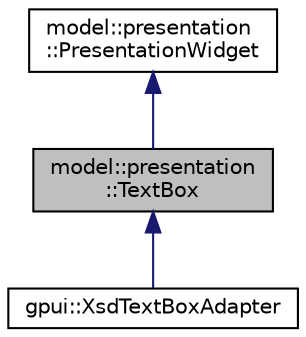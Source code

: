 digraph "model::presentation::TextBox"
{
 // LATEX_PDF_SIZE
  edge [fontname="Helvetica",fontsize="10",labelfontname="Helvetica",labelfontsize="10"];
  node [fontname="Helvetica",fontsize="10",shape=record];
  Node1 [label="model::presentation\l::TextBox",height=0.2,width=0.4,color="black", fillcolor="grey75", style="filled", fontcolor="black",tooltip="The TextBox class represents a text box display element."];
  Node2 -> Node1 [dir="back",color="midnightblue",fontsize="10",style="solid",fontname="Helvetica"];
  Node2 [label="model::presentation\l::PresentationWidget",height=0.2,width=0.4,color="black", fillcolor="white", style="filled",URL="$classmodel_1_1presentation_1_1_presentation_widget.html",tooltip="The PresentationWidget class base class for all widgets supported by ADMX/ADML format."];
  Node1 -> Node3 [dir="back",color="midnightblue",fontsize="10",style="solid",fontname="Helvetica"];
  Node3 [label="gpui::XsdTextBoxAdapter",height=0.2,width=0.4,color="black", fillcolor="white", style="filled",URL="$classgpui_1_1_xsd_text_box_adapter.html",tooltip=" "];
}
